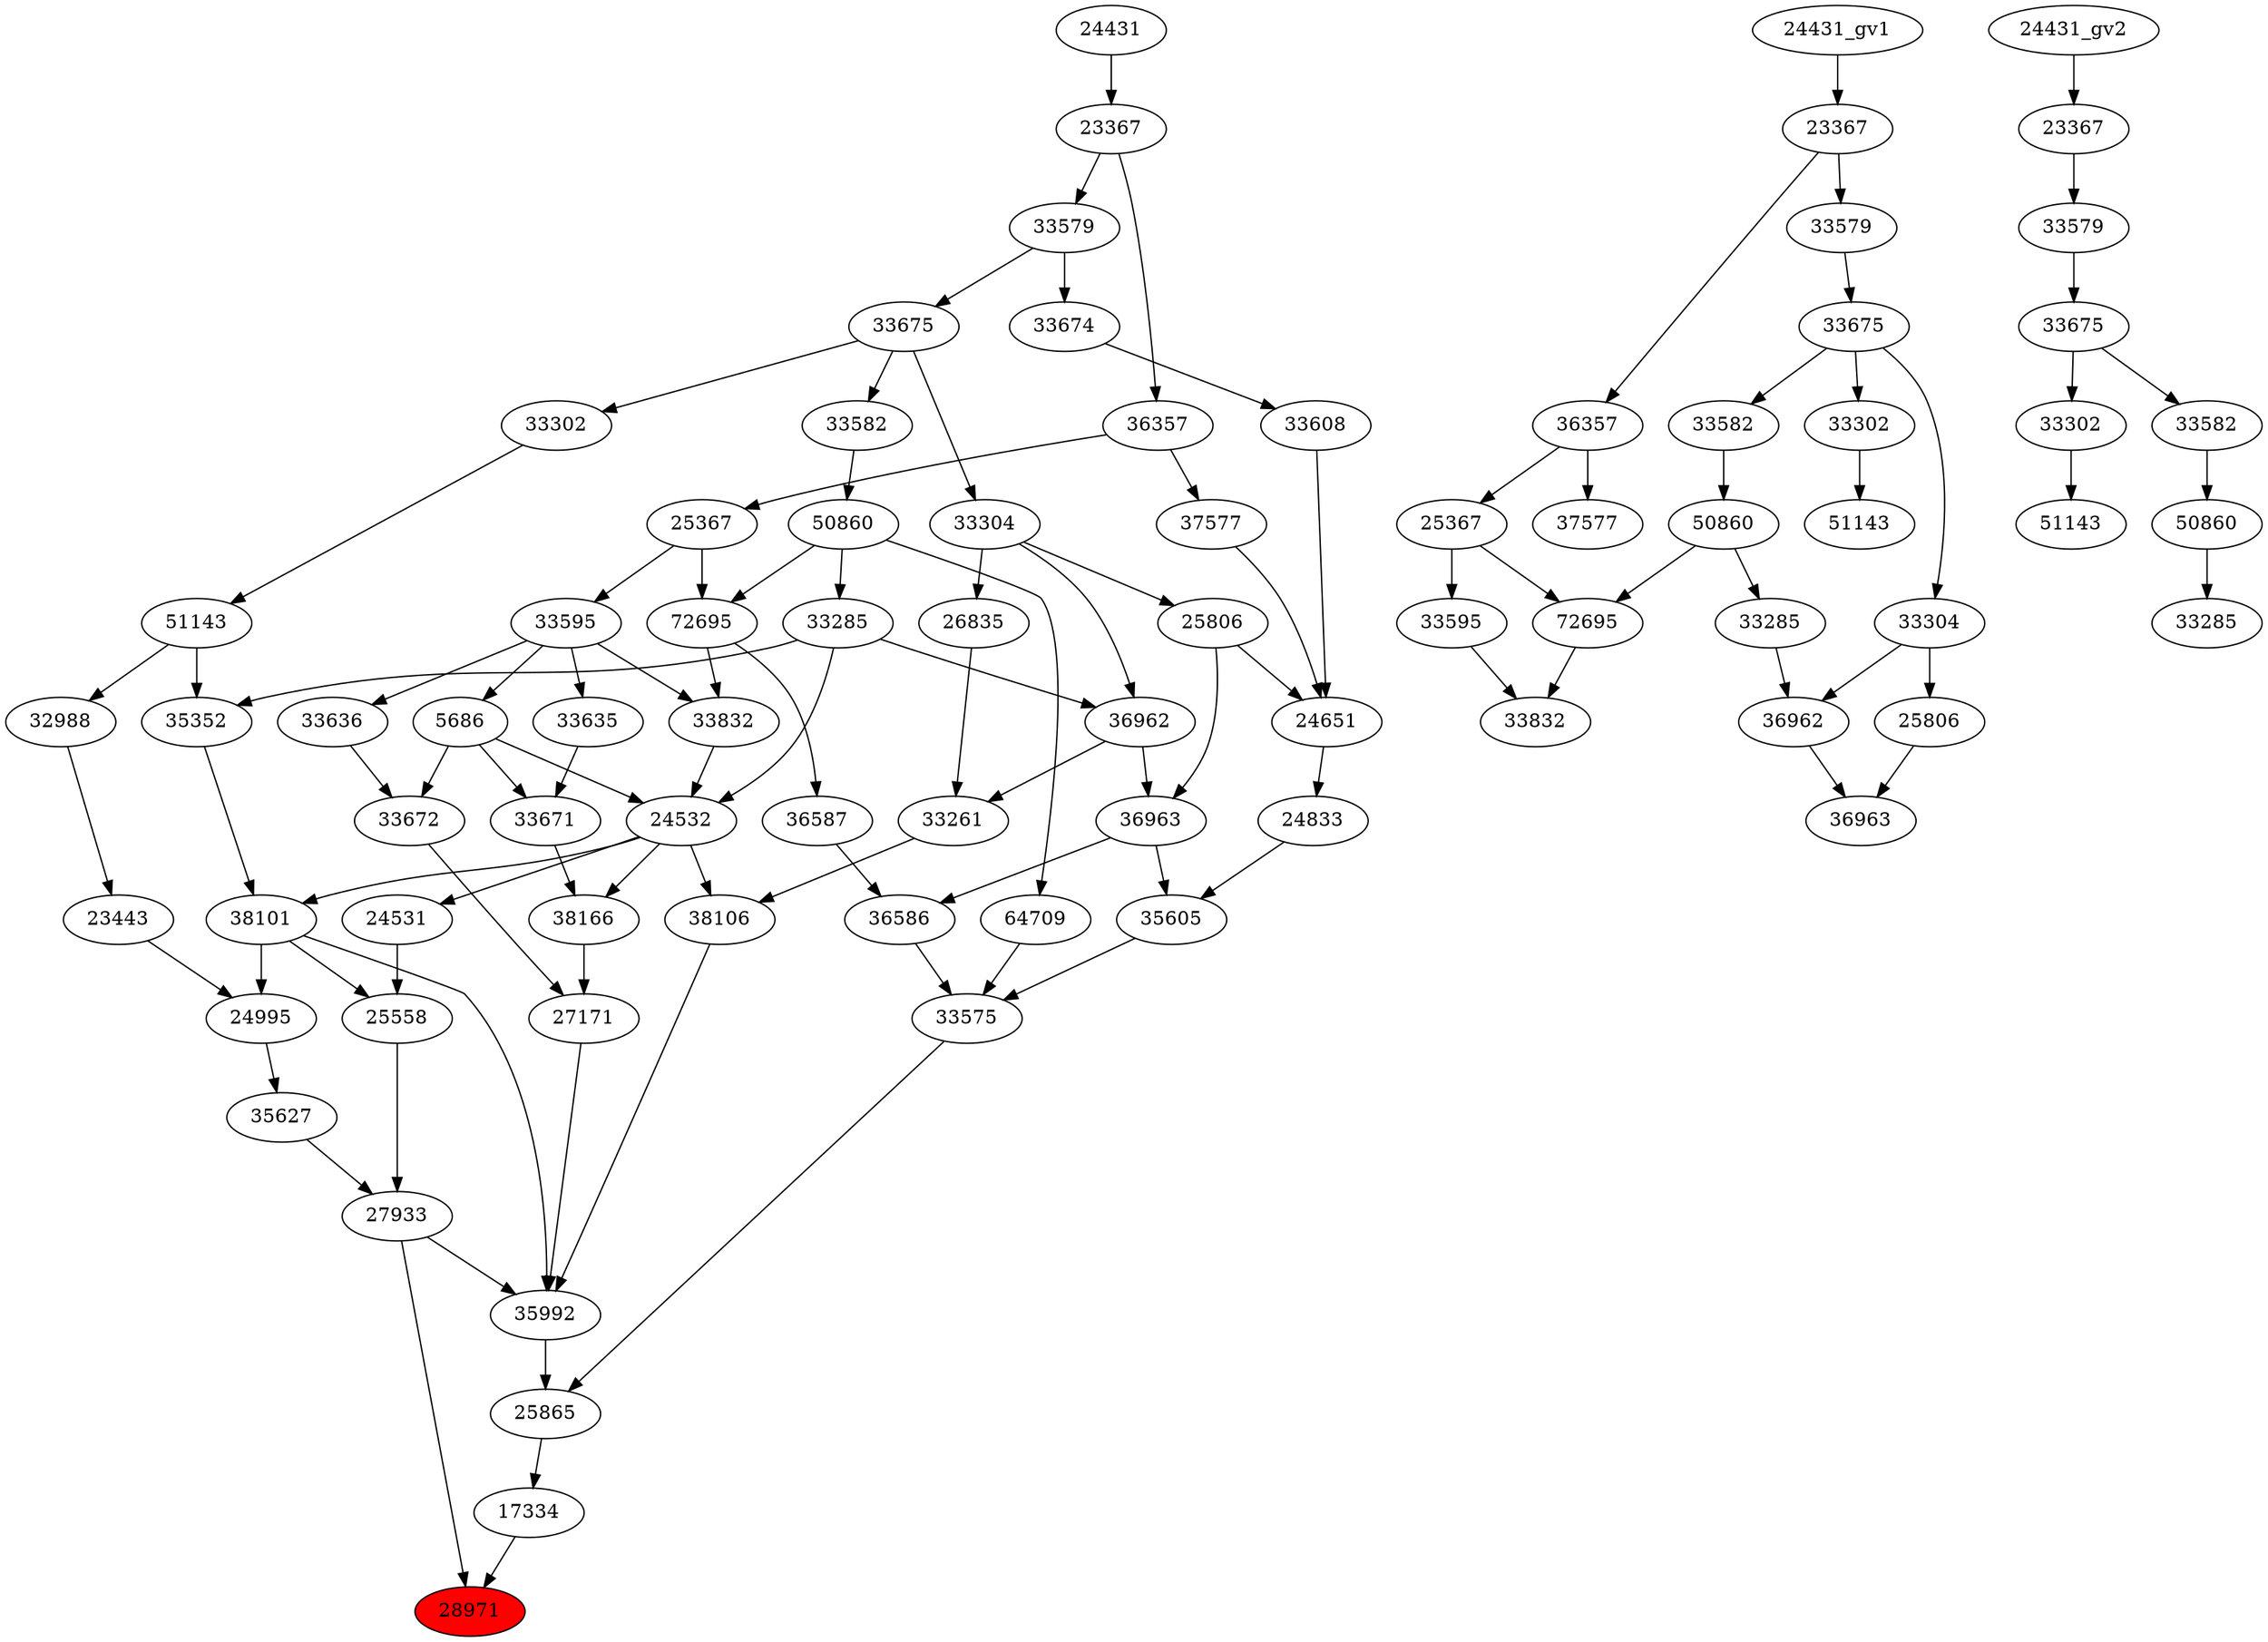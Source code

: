 strict digraph root {
	node [label="\N"];
	{
		node [fillcolor="",
			label="\N",
			style=""
		];
		28971		 [fillcolor=red,
			label=28971,
			style=filled];
		17334		 [label=17334];
		17334 -> 28971;
		27933		 [label=27933];
		27933 -> 28971;
		35992		 [label=35992];
		27933 -> 35992;
		25865		 [label=25865];
		25865 -> 17334;
		35627		 [label=35627];
		35627 -> 27933;
		25558		 [label=25558];
		25558 -> 27933;
		35992 -> 25865;
		33575		 [label=33575];
		33575 -> 25865;
		24995		 [label=24995];
		24995 -> 35627;
		24531		 [label=24531];
		24531 -> 25558;
		38101		 [label=38101];
		38101 -> 25558;
		38101 -> 35992;
		38101 -> 24995;
		27171		 [label=27171];
		27171 -> 35992;
		38106		 [label=38106];
		38106 -> 35992;
		36586		 [label=36586];
		36586 -> 33575;
		35605		 [label=35605];
		35605 -> 33575;
		64709		 [label=64709];
		64709 -> 33575;
		23443		 [label=23443];
		23443 -> 24995;
		24532		 [label=24532];
		24532 -> 24531;
		24532 -> 38101;
		24532 -> 38106;
		38166		 [label=38166];
		24532 -> 38166;
		35352		 [label=35352];
		35352 -> 38101;
		33672		 [label=33672];
		33672 -> 27171;
		38166 -> 27171;
		33261		 [label=33261];
		33261 -> 38106;
		36587		 [label=36587];
		36587 -> 36586;
		36963		 [label=36963];
		36963 -> 36586;
		36963 -> 35605;
		24833		 [label=24833];
		24833 -> 35605;
		50860		 [label=50860];
		50860 -> 64709;
		33285		 [label=33285];
		50860 -> 33285;
		72695		 [label=72695];
		50860 -> 72695;
		32988		 [label=32988];
		32988 -> 23443;
		33285 -> 24532;
		33285 -> 35352;
		36962		 [label=36962];
		33285 -> 36962;
		5686		 [label=5686];
		5686 -> 24532;
		5686 -> 33672;
		33671		 [label=33671];
		5686 -> 33671;
		33832		 [label=33832];
		33832 -> 24532;
		51143		 [label=51143];
		51143 -> 35352;
		51143 -> 32988;
		33636		 [label=33636];
		33636 -> 33672;
		33671 -> 38166;
		36962 -> 33261;
		36962 -> 36963;
		26835		 [label=26835];
		26835 -> 33261;
		72695 -> 36587;
		72695 -> 33832;
		25806		 [label=25806];
		25806 -> 36963;
		24651		 [label=24651];
		25806 -> 24651;
		24651 -> 24833;
		33582		 [label=33582];
		33582 -> 50860;
		33595		 [label=33595];
		33595 -> 5686;
		33595 -> 33832;
		33595 -> 33636;
		33635		 [label=33635];
		33595 -> 33635;
		33302		 [label=33302];
		33302 -> 51143;
		33635 -> 33671;
		33304		 [label=33304];
		33304 -> 36962;
		33304 -> 26835;
		33304 -> 25806;
		25367		 [label=25367];
		25367 -> 72695;
		25367 -> 33595;
		33608		 [label=33608];
		33608 -> 24651;
		37577		 [label=37577];
		37577 -> 24651;
		33675		 [label=33675];
		33675 -> 33582;
		33675 -> 33302;
		33675 -> 33304;
		36357		 [label=36357];
		36357 -> 25367;
		36357 -> 37577;
		33674		 [label=33674];
		33674 -> 33608;
		33579		 [label=33579];
		33579 -> 33675;
		33579 -> 33674;
		23367		 [label=23367];
		23367 -> 36357;
		23367 -> 33579;
		24431		 [label=24431];
		24431 -> 23367;
	}
	{
		node [label="\N"];
		"36963_gv1"		 [label=36963];
		"36962_gv1"		 [label=36962];
		"36962_gv1" -> "36963_gv1";
		"25806_gv1"		 [label=25806];
		"25806_gv1" -> "36963_gv1";
		"50860_gv1"		 [label=50860];
		"33285_gv1"		 [label=33285];
		"50860_gv1" -> "33285_gv1";
		"72695_gv1"		 [label=72695];
		"50860_gv1" -> "72695_gv1";
		"33582_gv1"		 [label=33582];
		"33582_gv1" -> "50860_gv1";
		"33285_gv1" -> "36962_gv1";
		"33832_gv1"		 [label=33832];
		"72695_gv1" -> "33832_gv1";
		"33595_gv1"		 [label=33595];
		"33595_gv1" -> "33832_gv1";
		"51143_gv1"		 [label=51143];
		"33302_gv1"		 [label=33302];
		"33302_gv1" -> "51143_gv1";
		"33304_gv1"		 [label=33304];
		"33304_gv1" -> "36962_gv1";
		"33304_gv1" -> "25806_gv1";
		"25367_gv1"		 [label=25367];
		"25367_gv1" -> "72695_gv1";
		"25367_gv1" -> "33595_gv1";
		"33675_gv1"		 [label=33675];
		"33675_gv1" -> "33582_gv1";
		"33675_gv1" -> "33302_gv1";
		"33675_gv1" -> "33304_gv1";
		"36357_gv1"		 [label=36357];
		"36357_gv1" -> "25367_gv1";
		"37577_gv1"		 [label=37577];
		"36357_gv1" -> "37577_gv1";
		"33579_gv1"		 [label=33579];
		"33579_gv1" -> "33675_gv1";
		"23367_gv1"		 [label=23367];
		"23367_gv1" -> "36357_gv1";
		"23367_gv1" -> "33579_gv1";
		"24431_gv1" -> "23367_gv1";
	}
	{
		node [label="\N"];
		"33285_gv2"		 [label=33285];
		"50860_gv2"		 [label=50860];
		"50860_gv2" -> "33285_gv2";
		"51143_gv2"		 [label=51143];
		"33302_gv2"		 [label=33302];
		"33302_gv2" -> "51143_gv2";
		"33582_gv2"		 [label=33582];
		"33582_gv2" -> "50860_gv2";
		"33675_gv2"		 [label=33675];
		"33675_gv2" -> "33302_gv2";
		"33675_gv2" -> "33582_gv2";
		"33579_gv2"		 [label=33579];
		"33579_gv2" -> "33675_gv2";
		"23367_gv2"		 [label=23367];
		"23367_gv2" -> "33579_gv2";
		"24431_gv2" -> "23367_gv2";
	}
}
